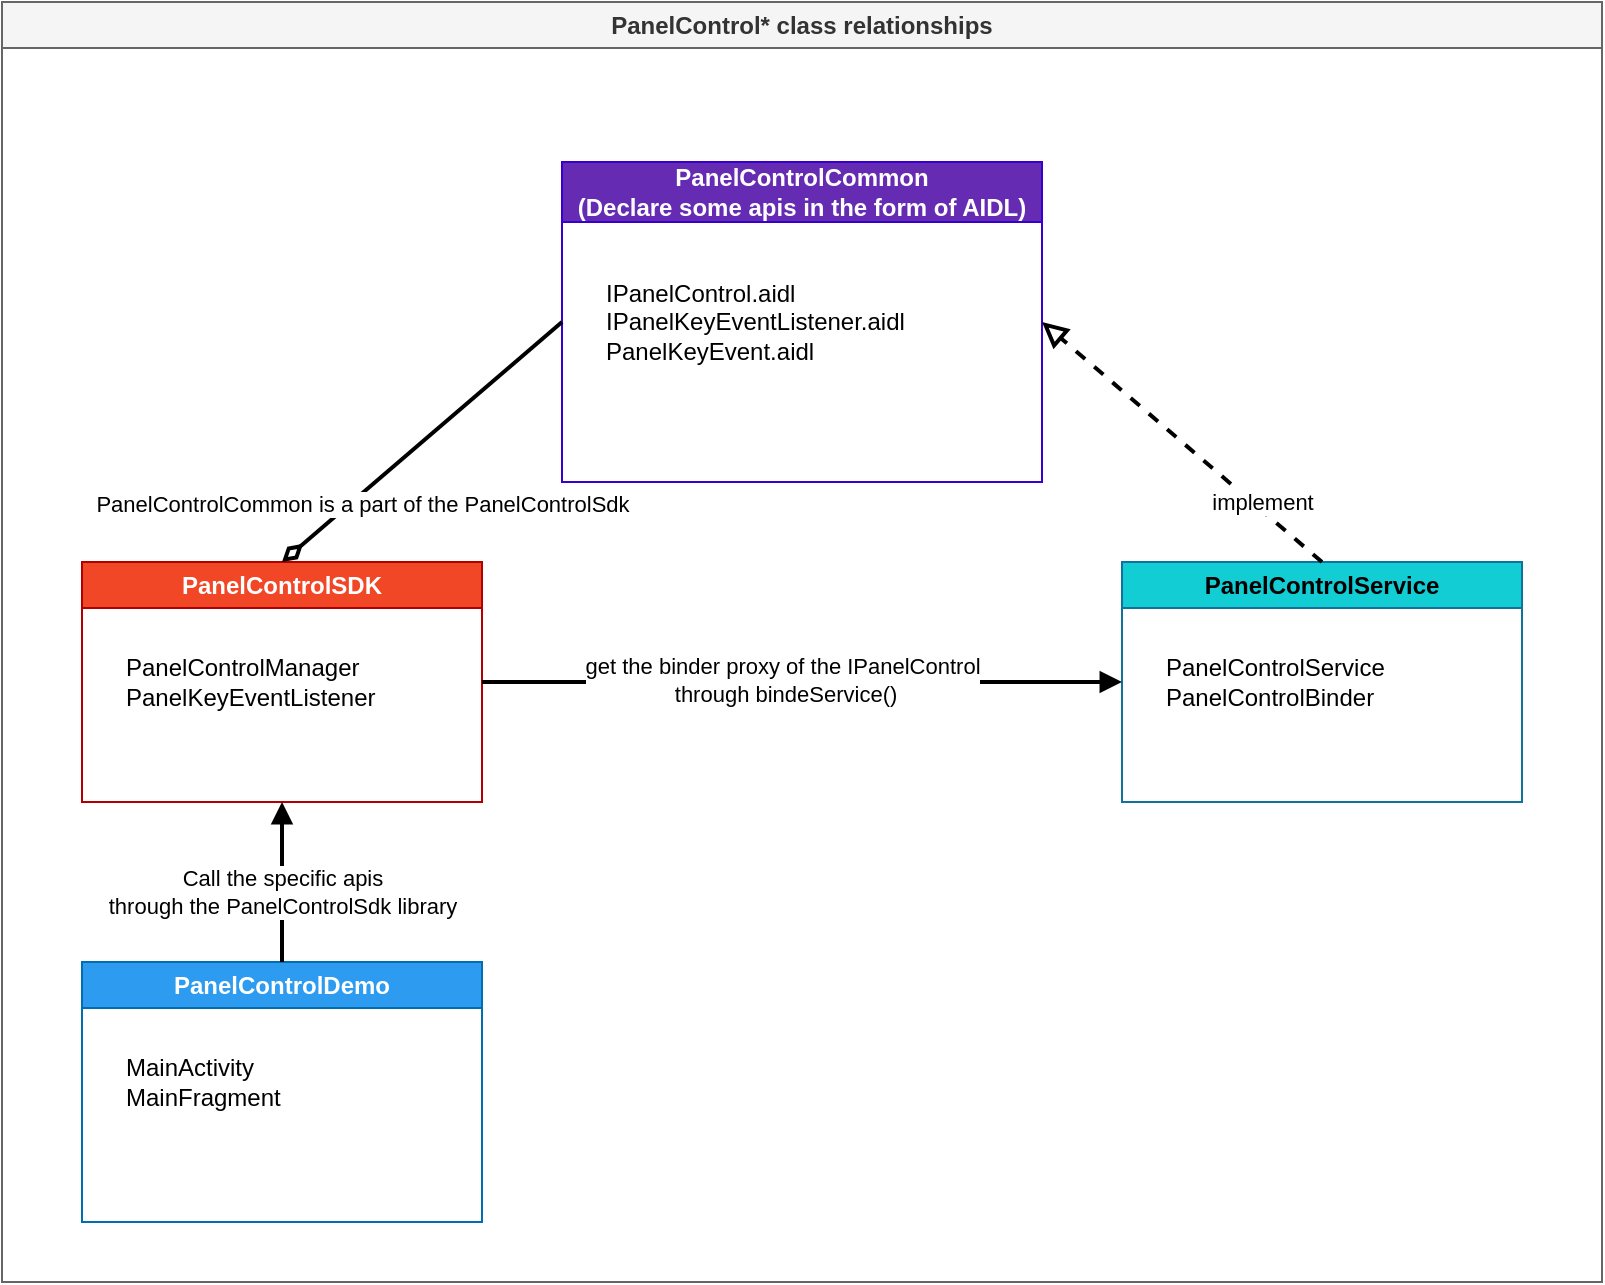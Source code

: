 <mxfile version="21.1.1" type="github">
  <diagram id="C5RBs43oDa-KdzZeNtuy" name="Page-1">
    <mxGraphModel dx="1026" dy="621" grid="1" gridSize="10" guides="1" tooltips="1" connect="1" arrows="1" fold="1" page="1" pageScale="1" pageWidth="827" pageHeight="1169" math="0" shadow="0">
      <root>
        <mxCell id="WIyWlLk6GJQsqaUBKTNV-0" />
        <mxCell id="WIyWlLk6GJQsqaUBKTNV-1" parent="WIyWlLk6GJQsqaUBKTNV-0" />
        <mxCell id="K6wyJHr7EwT5NFfYMl7e-13" value="PanelControl* class relationships" style="swimlane;whiteSpace=wrap;html=1;fillColor=#f5f5f5;fontColor=#333333;strokeColor=#666666;" parent="WIyWlLk6GJQsqaUBKTNV-1" vertex="1">
          <mxGeometry width="800" height="640" as="geometry">
            <mxRectangle width="190" height="30" as="alternateBounds" />
          </mxGeometry>
        </mxCell>
        <mxCell id="K6wyJHr7EwT5NFfYMl7e-0" value="PanelControlCommon&lt;br&gt;(Declare some apis in the form of AIDL)" style="swimlane;whiteSpace=wrap;html=1;startSize=30;fillColor=#652cb3;strokeColor=#3700CC;swimlaneFillColor=none;fontColor=#ffffff;" parent="K6wyJHr7EwT5NFfYMl7e-13" vertex="1">
          <mxGeometry x="280" y="80" width="240" height="160" as="geometry">
            <mxRectangle x="320" y="80" width="170" height="30" as="alternateBounds" />
          </mxGeometry>
        </mxCell>
        <mxCell id="K6wyJHr7EwT5NFfYMl7e-25" value="&lt;div&gt;IPanelControl.aidl&lt;/div&gt;&lt;div&gt;IPanelKeyEventListener.aidl&lt;/div&gt;&lt;div&gt;PanelKeyEvent.aidl&lt;/div&gt;" style="text;html=1;align=left;verticalAlign=middle;resizable=0;points=[];autosize=1;strokeColor=none;fillColor=none;" parent="K6wyJHr7EwT5NFfYMl7e-0" vertex="1">
          <mxGeometry x="20" y="50" width="170" height="60" as="geometry" />
        </mxCell>
        <mxCell id="K6wyJHr7EwT5NFfYMl7e-5" value="PanelControlSDK" style="swimlane;whiteSpace=wrap;html=1;startSize=23;fillColor=#f24726;strokeColor=#B20000;fontColor=#ffffff;" parent="K6wyJHr7EwT5NFfYMl7e-13" vertex="1">
          <mxGeometry x="40" y="280" width="200" height="120" as="geometry" />
        </mxCell>
        <mxCell id="K6wyJHr7EwT5NFfYMl7e-26" value="&lt;div&gt;PanelControlManager&lt;/div&gt;&lt;div&gt;PanelKeyEventListener&lt;/div&gt;" style="text;html=1;align=left;verticalAlign=middle;resizable=0;points=[];autosize=1;strokeColor=none;fillColor=none;" parent="K6wyJHr7EwT5NFfYMl7e-5" vertex="1">
          <mxGeometry x="20" y="40" width="150" height="40" as="geometry" />
        </mxCell>
        <mxCell id="K6wyJHr7EwT5NFfYMl7e-6" value="PanelControlService" style="swimlane;whiteSpace=wrap;html=1;startSize=23;fillColor=#12CDD4;strokeColor=#10739e;" parent="K6wyJHr7EwT5NFfYMl7e-13" vertex="1">
          <mxGeometry x="560" y="280" width="200" height="120" as="geometry" />
        </mxCell>
        <mxCell id="K6wyJHr7EwT5NFfYMl7e-28" value="&lt;div&gt;PanelControlService&lt;/div&gt;&lt;div&gt;PanelControlBinder&lt;/div&gt;" style="text;html=1;align=left;verticalAlign=middle;resizable=0;points=[];autosize=1;strokeColor=none;fillColor=none;" parent="K6wyJHr7EwT5NFfYMl7e-6" vertex="1">
          <mxGeometry x="20" y="40" width="130" height="40" as="geometry" />
        </mxCell>
        <mxCell id="K6wyJHr7EwT5NFfYMl7e-7" value="PanelControlDemo" style="swimlane;whiteSpace=wrap;html=1;startSize=23;fillColor=#2d9bf0;fontColor=#ffffff;strokeColor=#006EAF;" parent="K6wyJHr7EwT5NFfYMl7e-13" vertex="1">
          <mxGeometry x="40" y="480" width="200" height="130" as="geometry" />
        </mxCell>
        <mxCell id="K6wyJHr7EwT5NFfYMl7e-27" value="&lt;div&gt;MainActivity&lt;/div&gt;&lt;div&gt;MainFragment&lt;/div&gt;" style="text;html=1;align=left;verticalAlign=middle;resizable=0;points=[];autosize=1;strokeColor=none;fillColor=none;" parent="K6wyJHr7EwT5NFfYMl7e-7" vertex="1">
          <mxGeometry x="20" y="40" width="100" height="40" as="geometry" />
        </mxCell>
        <mxCell id="K6wyJHr7EwT5NFfYMl7e-9" value="" style="endArrow=block;startArrow=none;endFill=0;startFill=0;endSize=8;html=1;verticalAlign=bottom;dashed=1;labelBackgroundColor=none;rounded=0;entryX=1;entryY=0.5;entryDx=0;entryDy=0;exitX=0.5;exitY=0;exitDx=0;exitDy=0;strokeWidth=2;" parent="K6wyJHr7EwT5NFfYMl7e-13" source="K6wyJHr7EwT5NFfYMl7e-6" target="K6wyJHr7EwT5NFfYMl7e-0" edge="1">
          <mxGeometry width="160" relative="1" as="geometry">
            <mxPoint x="320" y="340" as="sourcePoint" />
            <mxPoint x="480" y="340" as="targetPoint" />
          </mxGeometry>
        </mxCell>
        <mxCell id="K6wyJHr7EwT5NFfYMl7e-20" value="implement" style="edgeLabel;html=1;align=center;verticalAlign=middle;resizable=0;points=[];" parent="K6wyJHr7EwT5NFfYMl7e-9" vertex="1" connectable="0">
          <mxGeometry x="-0.314" y="-1" relative="1" as="geometry">
            <mxPoint x="17" y="12" as="offset" />
          </mxGeometry>
        </mxCell>
        <mxCell id="K6wyJHr7EwT5NFfYMl7e-10" value="" style="html=1;verticalAlign=bottom;labelBackgroundColor=none;endArrow=block;endFill=1;rounded=0;entryX=0.5;entryY=1;entryDx=0;entryDy=0;exitX=0.5;exitY=0;exitDx=0;exitDy=0;strokeWidth=2;" parent="K6wyJHr7EwT5NFfYMl7e-13" source="K6wyJHr7EwT5NFfYMl7e-7" target="K6wyJHr7EwT5NFfYMl7e-5" edge="1">
          <mxGeometry width="160" relative="1" as="geometry">
            <mxPoint x="320" y="510" as="sourcePoint" />
            <mxPoint x="480" y="510" as="targetPoint" />
          </mxGeometry>
        </mxCell>
        <mxCell id="K6wyJHr7EwT5NFfYMl7e-24" value="Call the specific apis &lt;br&gt;through the PanelControlSdk library" style="edgeLabel;html=1;align=center;verticalAlign=middle;resizable=0;points=[];" parent="K6wyJHr7EwT5NFfYMl7e-10" vertex="1" connectable="0">
          <mxGeometry x="-0.124" relative="1" as="geometry">
            <mxPoint as="offset" />
          </mxGeometry>
        </mxCell>
        <mxCell id="K6wyJHr7EwT5NFfYMl7e-11" value="" style="html=1;verticalAlign=bottom;labelBackgroundColor=none;endArrow=block;endFill=1;rounded=0;entryX=0;entryY=0.5;entryDx=0;entryDy=0;exitX=1;exitY=0.5;exitDx=0;exitDy=0;strokeWidth=2;" parent="K6wyJHr7EwT5NFfYMl7e-13" source="K6wyJHr7EwT5NFfYMl7e-5" target="K6wyJHr7EwT5NFfYMl7e-6" edge="1">
          <mxGeometry width="160" relative="1" as="geometry">
            <mxPoint x="280" y="430" as="sourcePoint" />
            <mxPoint x="440" y="430" as="targetPoint" />
          </mxGeometry>
        </mxCell>
        <mxCell id="K6wyJHr7EwT5NFfYMl7e-23" value="get the binder proxy of the IPanelControl&lt;br&gt;&amp;nbsp;through bindeService()" style="edgeLabel;html=1;align=center;verticalAlign=middle;resizable=0;points=[];" parent="K6wyJHr7EwT5NFfYMl7e-11" vertex="1" connectable="0">
          <mxGeometry x="-0.067" y="1" relative="1" as="geometry">
            <mxPoint as="offset" />
          </mxGeometry>
        </mxCell>
        <mxCell id="K6wyJHr7EwT5NFfYMl7e-21" value="" style="endArrow=none;startArrow=diamondThin;endFill=0;startFill=0;html=1;verticalAlign=bottom;labelBackgroundColor=none;strokeWidth=2;startSize=8;endSize=8;rounded=0;entryX=0;entryY=0.5;entryDx=0;entryDy=0;exitX=0.5;exitY=0;exitDx=0;exitDy=0;" parent="K6wyJHr7EwT5NFfYMl7e-13" source="K6wyJHr7EwT5NFfYMl7e-5" target="K6wyJHr7EwT5NFfYMl7e-0" edge="1">
          <mxGeometry width="160" relative="1" as="geometry">
            <mxPoint x="450" y="430" as="sourcePoint" />
            <mxPoint x="610" y="430" as="targetPoint" />
          </mxGeometry>
        </mxCell>
        <mxCell id="K6wyJHr7EwT5NFfYMl7e-22" value="PanelControlCommon is a part of the PanelControlSdk" style="edgeLabel;html=1;align=center;verticalAlign=middle;resizable=0;points=[];" parent="K6wyJHr7EwT5NFfYMl7e-21" vertex="1" connectable="0">
          <mxGeometry x="-0.34" y="1" relative="1" as="geometry">
            <mxPoint x="-6" y="11" as="offset" />
          </mxGeometry>
        </mxCell>
      </root>
    </mxGraphModel>
  </diagram>
</mxfile>
